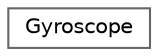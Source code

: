 digraph "Graphical Class Hierarchy"
{
 // LATEX_PDF_SIZE
  bgcolor="transparent";
  edge [fontname=Helvetica,fontsize=10,labelfontname=Helvetica,labelfontsize=10];
  node [fontname=Helvetica,fontsize=10,shape=box,height=0.2,width=0.4];
  rankdir="LR";
  Node0 [label="Gyroscope",height=0.2,width=0.4,color="grey40", fillcolor="white", style="filled",URL="$classGyroscope.html",tooltip=" "];
}
